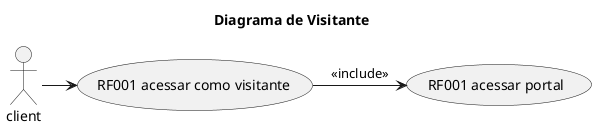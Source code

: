 @startuml diagrama-visitante

title Diagrama de Visitante

( RF001 acessar como visitante) as visita

client -> visita
visita -> (RF001 acessar portal): <<include>>



@enduml